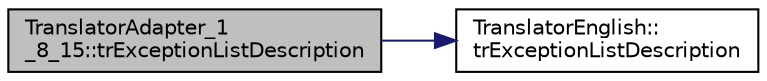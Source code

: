 digraph "TranslatorAdapter_1_8_15::trExceptionListDescription"
{
 // LATEX_PDF_SIZE
  edge [fontname="Helvetica",fontsize="10",labelfontname="Helvetica",labelfontsize="10"];
  node [fontname="Helvetica",fontsize="10",shape=record];
  rankdir="LR";
  Node1 [label="TranslatorAdapter_1\l_8_15::trExceptionListDescription",height=0.2,width=0.4,color="black", fillcolor="grey75", style="filled", fontcolor="black",tooltip=" "];
  Node1 -> Node2 [color="midnightblue",fontsize="10",style="solid",fontname="Helvetica"];
  Node2 [label="TranslatorEnglish::\ltrExceptionListDescription",height=0.2,width=0.4,color="black", fillcolor="white", style="filled",URL="$classTranslatorEnglish.html#a002f55c17d602f159815ee9e44dc6df7",tooltip=" "];
}
